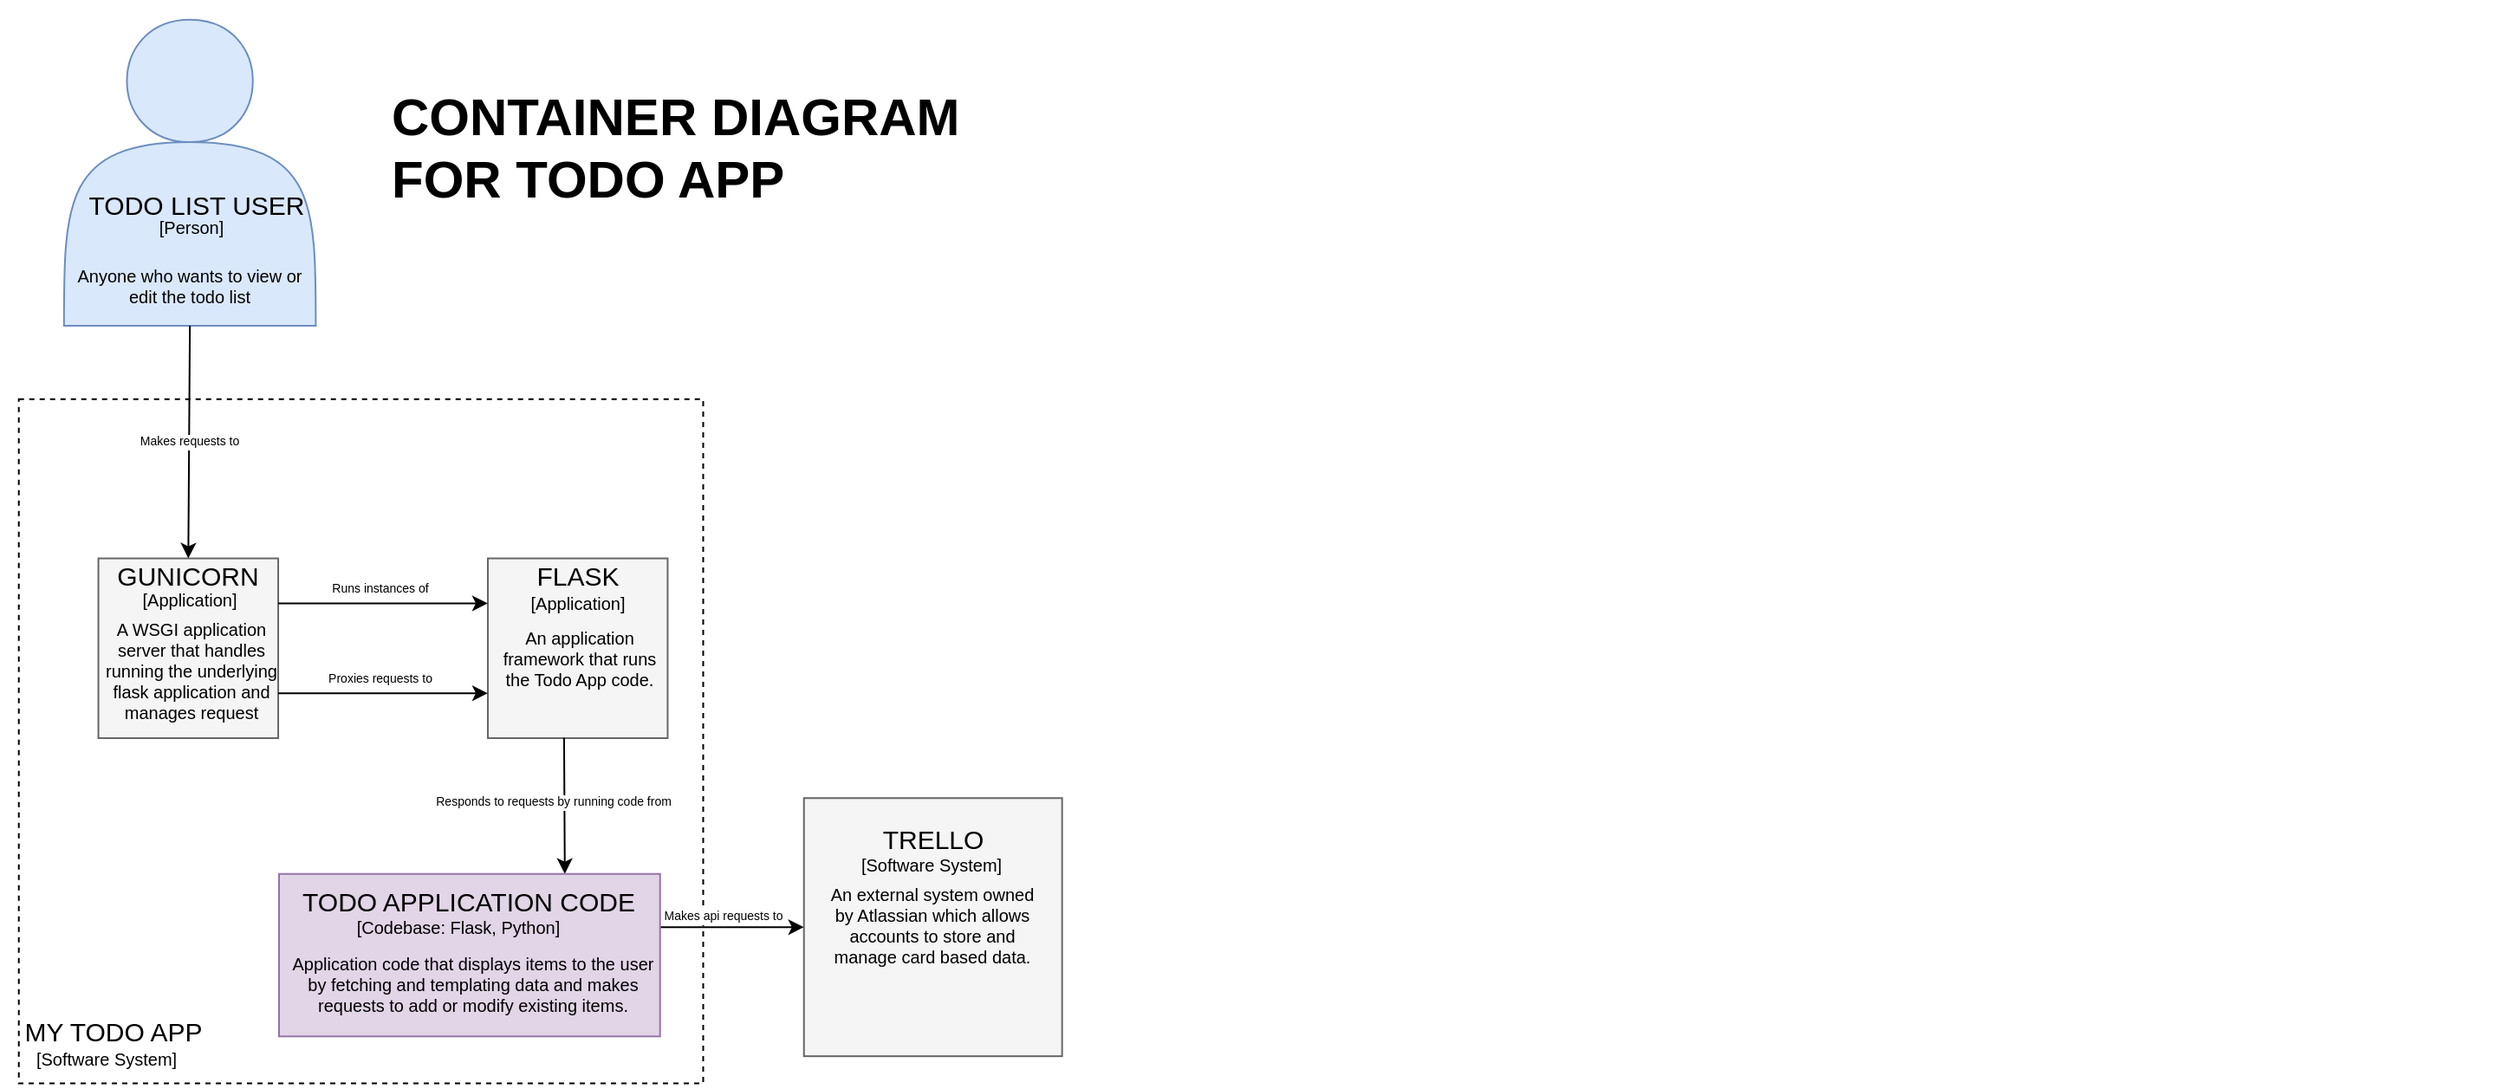 <mxfile version="17.4.1" type="device"><diagram id="0YzhBIgTmQGndCanrPw5" name="Page-1"><mxGraphModel dx="2048" dy="726" grid="1" gridSize="10" guides="1" tooltips="1" connect="1" arrows="1" fold="1" page="1" pageScale="1" pageWidth="827" pageHeight="1169" math="0" shadow="0"><root><mxCell id="0"/><mxCell id="1" parent="0"/><mxCell id="HrMMxPIVKTm0SZ65lbGv-67" value="" style="group" vertex="1" connectable="0" parent="1"><mxGeometry x="-70" y="80" width="760" height="590" as="geometry"/></mxCell><mxCell id="HrMMxPIVKTm0SZ65lbGv-5" value="" style="group;dashed=1;" vertex="1" connectable="0" parent="HrMMxPIVKTm0SZ65lbGv-67"><mxGeometry x="-670.13" y="233.407" width="656.893" height="356.593" as="geometry"/></mxCell><mxCell id="HrMMxPIVKTm0SZ65lbGv-22" value="" style="group" vertex="1" connectable="0" parent="HrMMxPIVKTm0SZ65lbGv-5"><mxGeometry x="-9.874" width="666.768" height="356.593" as="geometry"/></mxCell><mxCell id="HrMMxPIVKTm0SZ65lbGv-6" value="" style="whiteSpace=wrap;html=1;aspect=fixed;fontSize=10;dashed=1;" vertex="1" parent="HrMMxPIVKTm0SZ65lbGv-22"><mxGeometry x="9.87" y="-40" width="394.88" height="394.88" as="geometry"/></mxCell><mxCell id="HrMMxPIVKTm0SZ65lbGv-7" value="&lt;font style=&quot;font-size: 15px;&quot;&gt;MY TODO APP&lt;/font&gt;" style="text;html=1;align=center;verticalAlign=middle;resizable=0;points=[];autosize=1;strokeColor=none;fillColor=none;fontSize=15;" vertex="1" parent="HrMMxPIVKTm0SZ65lbGv-22"><mxGeometry x="4" y="314.14" width="120" height="20" as="geometry"/></mxCell><mxCell id="HrMMxPIVKTm0SZ65lbGv-8" value="[Software System]" style="text;html=1;align=center;verticalAlign=middle;resizable=0;points=[];autosize=1;strokeColor=none;fillColor=none;fontSize=10;" vertex="1" parent="HrMMxPIVKTm0SZ65lbGv-22"><mxGeometry x="9.867" y="330.661" width="100" height="20" as="geometry"/></mxCell><mxCell id="HrMMxPIVKTm0SZ65lbGv-38" value="" style="group" vertex="1" connectable="0" parent="HrMMxPIVKTm0SZ65lbGv-22"><mxGeometry x="280.498" y="51.862" width="126.667" height="103.742" as="geometry"/></mxCell><mxCell id="HrMMxPIVKTm0SZ65lbGv-34" value="" style="whiteSpace=wrap;html=1;aspect=fixed;fontSize=15;fillColor=#f5f5f5;fontColor=#333333;strokeColor=#666666;" vertex="1" parent="HrMMxPIVKTm0SZ65lbGv-38"><mxGeometry y="0.006" width="103.736" height="103.736" as="geometry"/></mxCell><mxCell id="HrMMxPIVKTm0SZ65lbGv-35" value="&lt;font style=&quot;font-size: 15px&quot;&gt;FLASK&lt;/font&gt;" style="text;html=1;align=center;verticalAlign=middle;resizable=0;points=[];autosize=1;strokeColor=none;fillColor=none;fontSize=10;" vertex="1" parent="HrMMxPIVKTm0SZ65lbGv-38"><mxGeometry x="21.668" width="60" height="20" as="geometry"/></mxCell><mxCell id="HrMMxPIVKTm0SZ65lbGv-36" value="&lt;font style=&quot;font-size: 10px&quot;&gt;[Application]&lt;/font&gt;" style="text;html=1;align=center;verticalAlign=middle;resizable=0;points=[];autosize=1;strokeColor=none;fillColor=none;fontSize=5;" vertex="1" parent="HrMMxPIVKTm0SZ65lbGv-38"><mxGeometry x="16.655" y="20.753" width="70" height="10" as="geometry"/></mxCell><mxCell id="HrMMxPIVKTm0SZ65lbGv-37" value="&lt;font style=&quot;font-size: 10px&quot;&gt;An application framework that runs the Todo App code.&lt;/font&gt;" style="text;html=1;strokeColor=none;fillColor=none;align=center;verticalAlign=top;whiteSpace=wrap;rounded=0;fontSize=5;" vertex="1" parent="HrMMxPIVKTm0SZ65lbGv-38"><mxGeometry x="1.61" y="33.75" width="103.13" height="61.15" as="geometry"/></mxCell><mxCell id="HrMMxPIVKTm0SZ65lbGv-39" value="" style="group" vertex="1" connectable="0" parent="HrMMxPIVKTm0SZ65lbGv-22"><mxGeometry x="55.791" y="51.862" width="126.667" height="103.742" as="geometry"/></mxCell><mxCell id="HrMMxPIVKTm0SZ65lbGv-24" value="" style="whiteSpace=wrap;html=1;aspect=fixed;fontSize=15;fillColor=#f5f5f5;fontColor=#333333;strokeColor=#666666;" vertex="1" parent="HrMMxPIVKTm0SZ65lbGv-39"><mxGeometry y="0.006" width="103.736" height="103.736" as="geometry"/></mxCell><mxCell id="HrMMxPIVKTm0SZ65lbGv-25" value="&lt;span style=&quot;font-size: 15px&quot;&gt;GUNICORN&lt;/span&gt;" style="text;html=1;align=center;verticalAlign=middle;resizable=0;points=[];autosize=1;strokeColor=none;fillColor=none;fontSize=10;" vertex="1" parent="HrMMxPIVKTm0SZ65lbGv-39"><mxGeometry x="1.655" y="0.01" width="100" height="20" as="geometry"/></mxCell><mxCell id="HrMMxPIVKTm0SZ65lbGv-27" value="&lt;font style=&quot;font-size: 10px&quot;&gt;[Application]&lt;/font&gt;" style="text;html=1;align=center;verticalAlign=middle;resizable=0;points=[];autosize=1;strokeColor=none;fillColor=none;fontSize=5;" vertex="1" parent="HrMMxPIVKTm0SZ65lbGv-39"><mxGeometry x="16.865" y="19.123" width="70" height="10" as="geometry"/></mxCell><mxCell id="HrMMxPIVKTm0SZ65lbGv-28" value="A WSGI application server that handles running the underlying flask application and manages request" style="text;html=1;strokeColor=none;fillColor=none;align=center;verticalAlign=top;whiteSpace=wrap;rounded=0;fontSize=10;" vertex="1" parent="HrMMxPIVKTm0SZ65lbGv-39"><mxGeometry x="-4.661" y="29.127" width="116.787" height="70.022" as="geometry"/></mxCell><mxCell id="HrMMxPIVKTm0SZ65lbGv-56" value="" style="endArrow=classic;html=1;rounded=0;fontSize=7;fontColor=none;exitX=1;exitY=0.25;exitDx=0;exitDy=0;entryX=0;entryY=0.25;entryDx=0;entryDy=0;" edge="1" parent="HrMMxPIVKTm0SZ65lbGv-22" source="HrMMxPIVKTm0SZ65lbGv-24" target="HrMMxPIVKTm0SZ65lbGv-34"><mxGeometry relative="1" as="geometry"><mxPoint x="182.458" y="66.132" as="sourcePoint"/><mxPoint x="280.498" y="64.835" as="targetPoint"/></mxGeometry></mxCell><mxCell id="HrMMxPIVKTm0SZ65lbGv-57" value="Runs instances of" style="edgeLabel;resizable=0;html=1;align=center;verticalAlign=middle;fontSize=7;fontColor=none;" connectable="0" vertex="1" parent="HrMMxPIVKTm0SZ65lbGv-56"><mxGeometry relative="1" as="geometry"><mxPoint x="-2" y="-8" as="offset"/></mxGeometry></mxCell><mxCell id="HrMMxPIVKTm0SZ65lbGv-59" value="" style="endArrow=classic;html=1;rounded=0;fontSize=7;fontColor=none;exitX=1;exitY=0.75;exitDx=0;exitDy=0;entryX=0;entryY=0.75;entryDx=0;entryDy=0;" edge="1" parent="HrMMxPIVKTm0SZ65lbGv-22" source="HrMMxPIVKTm0SZ65lbGv-24" target="HrMMxPIVKTm0SZ65lbGv-34"><mxGeometry width="50" height="50" relative="1" as="geometry"><mxPoint x="247.374" y="181.538" as="sourcePoint"/><mxPoint x="326.541" y="116.703" as="targetPoint"/></mxGeometry></mxCell><mxCell id="HrMMxPIVKTm0SZ65lbGv-60" value="Proxies requests to" style="edgeLabel;resizable=0;html=1;align=center;verticalAlign=middle;fontSize=7;fontColor=none;" connectable="0" vertex="1" parent="HrMMxPIVKTm0SZ65lbGv-22"><mxGeometry x="217.878" y="123.593" as="geometry"><mxPoint y="-2" as="offset"/></mxGeometry></mxCell><mxCell id="HrMMxPIVKTm0SZ65lbGv-62" value="" style="endArrow=classic;html=1;rounded=0;fontSize=7;fontColor=none;exitX=0.424;exitY=0.997;exitDx=0;exitDy=0;entryX=0.75;entryY=0;entryDx=0;entryDy=0;exitPerimeter=0;" edge="1" parent="HrMMxPIVKTm0SZ65lbGv-22" source="HrMMxPIVKTm0SZ65lbGv-34" target="HrMMxPIVKTm0SZ65lbGv-71"><mxGeometry relative="1" as="geometry"><mxPoint x="136.541" y="142.637" as="sourcePoint"/><mxPoint x="421.541" y="213.956" as="targetPoint"/></mxGeometry></mxCell><mxCell id="HrMMxPIVKTm0SZ65lbGv-63" value="Responds to requests by running code from&amp;nbsp;" style="edgeLabel;resizable=0;html=1;align=center;verticalAlign=middle;fontSize=7;fontColor=none;" connectable="0" vertex="1" parent="HrMMxPIVKTm0SZ65lbGv-62"><mxGeometry relative="1" as="geometry"><mxPoint x="-6" y="-2" as="offset"/></mxGeometry></mxCell><mxCell id="HrMMxPIVKTm0SZ65lbGv-10" value="" style="group;labelPosition=center;verticalLabelPosition=middle;align=center;verticalAlign=middle;horizontal=0;" vertex="1" connectable="0" parent="HrMMxPIVKTm0SZ65lbGv-22"><mxGeometry x="462.874" y="203.176" width="181.893" height="136.154" as="geometry"/></mxCell><mxCell id="HrMMxPIVKTm0SZ65lbGv-11" value="" style="whiteSpace=wrap;html=1;aspect=fixed;fontSize=10;strokeColor=#666666;fillColor=#f5f5f5;fontColor=#333333;" vertex="1" parent="HrMMxPIVKTm0SZ65lbGv-10"><mxGeometry y="-12.967" width="148.965" height="148.965" as="geometry"/></mxCell><mxCell id="HrMMxPIVKTm0SZ65lbGv-12" value="&lt;font style=&quot;font-size: 15px&quot;&gt;TRELLO&lt;/font&gt;" style="text;html=1;align=center;verticalAlign=middle;resizable=0;points=[];autosize=1;strokeColor=none;fillColor=none;fontSize=10;" vertex="1" parent="HrMMxPIVKTm0SZ65lbGv-10"><mxGeometry x="38.999" y="-0.005" width="70" height="20" as="geometry"/></mxCell><mxCell id="HrMMxPIVKTm0SZ65lbGv-13" value="&lt;font style=&quot;font-size: 10px&quot;&gt;[Software System]&lt;/font&gt;" style="text;html=1;align=center;verticalAlign=middle;resizable=0;points=[];autosize=1;strokeColor=none;fillColor=none;fontSize=5;" vertex="1" parent="HrMMxPIVKTm0SZ65lbGv-10"><mxGeometry x="23.534" y="20.659" width="100" height="10" as="geometry"/></mxCell><mxCell id="HrMMxPIVKTm0SZ65lbGv-14" value="&lt;font style=&quot;font-size: 10px&quot;&gt;An external system owned by Atlassian which allows accounts to store and manage card based data.&lt;/font&gt;" style="text;html=1;strokeColor=none;fillColor=none;align=center;verticalAlign=top;whiteSpace=wrap;rounded=0;fontSize=5;" vertex="1" parent="HrMMxPIVKTm0SZ65lbGv-10"><mxGeometry x="9.48" y="30.66" width="130" height="70.37" as="geometry"/></mxCell><mxCell id="HrMMxPIVKTm0SZ65lbGv-65" value="" style="endArrow=classic;html=1;rounded=0;fontSize=7;fontColor=none;exitX=1;exitY=0.5;exitDx=0;exitDy=0;entryX=0;entryY=0.5;entryDx=0;entryDy=0;" edge="1" parent="HrMMxPIVKTm0SZ65lbGv-22" target="HrMMxPIVKTm0SZ65lbGv-11"><mxGeometry relative="1" as="geometry"><mxPoint x="251.63" y="264.785" as="sourcePoint"/><mxPoint x="469.041" y="181.538" as="targetPoint"/></mxGeometry></mxCell><mxCell id="HrMMxPIVKTm0SZ65lbGv-66" value="Makes api requests to" style="edgeLabel;resizable=0;html=1;align=center;verticalAlign=middle;fontSize=7;fontColor=none;" connectable="0" vertex="1" parent="HrMMxPIVKTm0SZ65lbGv-65"><mxGeometry relative="1" as="geometry"><mxPoint x="59" y="-6" as="offset"/></mxGeometry></mxCell><mxCell id="HrMMxPIVKTm0SZ65lbGv-33" value="" style="group;verticalAlign=top;" vertex="1" connectable="0" parent="HrMMxPIVKTm0SZ65lbGv-22"><mxGeometry x="220" y="213.96" width="224.79" height="125.813" as="geometry"/></mxCell><mxCell id="HrMMxPIVKTm0SZ65lbGv-71" value="" style="rounded=0;whiteSpace=wrap;html=1;fontSize=10;fillColor=#e1d5e7;strokeColor=#9673a6;" vertex="1" parent="HrMMxPIVKTm0SZ65lbGv-33"><mxGeometry x="-60" y="20" width="219.87" height="93.78" as="geometry"/></mxCell><mxCell id="HrMMxPIVKTm0SZ65lbGv-30" value="&lt;font style=&quot;font-size: 15px&quot;&gt;TODO APPLICATION CODE&lt;/font&gt;" style="text;html=1;align=center;verticalAlign=middle;resizable=0;points=[];autosize=1;strokeColor=none;fillColor=none;fontSize=10;" vertex="1" parent="HrMMxPIVKTm0SZ65lbGv-33"><mxGeometry x="-56.116" y="26.05" width="210" height="20" as="geometry"/></mxCell><mxCell id="HrMMxPIVKTm0SZ65lbGv-31" value="&lt;font style=&quot;font-size: 10px&quot;&gt;[Codebase: Flask, Python]&lt;/font&gt;" style="text;html=1;align=center;verticalAlign=middle;resizable=0;points=[];autosize=1;strokeColor=none;fillColor=none;fontSize=5;" vertex="1" parent="HrMMxPIVKTm0SZ65lbGv-33"><mxGeometry x="-22.123" y="46.045" width="130" height="10" as="geometry"/></mxCell><mxCell id="HrMMxPIVKTm0SZ65lbGv-32" value="&lt;font style=&quot;font-size: 10px&quot;&gt;Application code that displays items to the user by fetching and templating data and makes requests to add or modify existing items.&lt;/font&gt;" style="text;html=1;strokeColor=none;fillColor=none;align=center;verticalAlign=top;whiteSpace=wrap;rounded=0;fontSize=5;" vertex="1" parent="HrMMxPIVKTm0SZ65lbGv-33"><mxGeometry x="-55.186" y="60.043" width="214.13" height="78.77" as="geometry"/></mxCell><mxCell id="HrMMxPIVKTm0SZ65lbGv-15" value="" style="group;fontSize=5;" vertex="1" connectable="0" parent="HrMMxPIVKTm0SZ65lbGv-67"><mxGeometry x="-584.797" y="-36.59" width="237.5" height="186.6" as="geometry"/></mxCell><mxCell id="HrMMxPIVKTm0SZ65lbGv-16" value="" style="shape=actor;whiteSpace=wrap;html=1;fillColor=#dae8fc;strokeColor=#6c8ebf;" vertex="1" parent="HrMMxPIVKTm0SZ65lbGv-15"><mxGeometry x="-59.29" y="11" width="145.29" height="176.6" as="geometry"/></mxCell><mxCell id="HrMMxPIVKTm0SZ65lbGv-19" value="&lt;font style=&quot;font-size: 10px;&quot;&gt;Anyone who wants to view or edit the todo list&lt;/font&gt;" style="text;html=1;strokeColor=none;fillColor=none;align=center;verticalAlign=middle;whiteSpace=wrap;rounded=0;fontSize=10;" vertex="1" parent="HrMMxPIVKTm0SZ65lbGv-15"><mxGeometry x="-61.372" y="148.842" width="149.447" height="32.418" as="geometry"/></mxCell><mxCell id="HrMMxPIVKTm0SZ65lbGv-18" value="[Person]" style="text;html=1;align=center;verticalAlign=middle;resizable=0;points=[];autosize=1;strokeColor=none;fillColor=none;fontSize=10;" vertex="1" parent="HrMMxPIVKTm0SZ65lbGv-15"><mxGeometry x="-11.643" y="121.001" width="50" height="20" as="geometry"/></mxCell><mxCell id="HrMMxPIVKTm0SZ65lbGv-17" value="&lt;font style=&quot;font-size: 15px;&quot;&gt;TODO LIST USER&lt;/font&gt;" style="text;html=1;align=center;verticalAlign=middle;resizable=0;points=[];autosize=1;strokeColor=none;fillColor=none;fontSize=15;" vertex="1" parent="HrMMxPIVKTm0SZ65lbGv-15"><mxGeometry x="-53.645" y="107.997" width="140" height="20" as="geometry"/></mxCell><mxCell id="HrMMxPIVKTm0SZ65lbGv-20" value="&lt;h1&gt;CONTAINER DIAGRAM FOR TODO APP&lt;/h1&gt;" style="text;html=1;strokeColor=none;fillColor=none;spacing=5;spacingTop=-20;whiteSpace=wrap;overflow=hidden;rounded=0;fontSize=15;" vertex="1" parent="HrMMxPIVKTm0SZ65lbGv-67"><mxGeometry x="-460.13" y="3.41" width="360" height="155.6" as="geometry"/></mxCell><mxCell id="HrMMxPIVKTm0SZ65lbGv-47" value="" style="endArrow=classic;html=1;rounded=0;fontSize=7;fontColor=none;exitX=0.5;exitY=1;exitDx=0;exitDy=0;entryX=0.5;entryY=0;entryDx=0;entryDy=0;" edge="1" parent="HrMMxPIVKTm0SZ65lbGv-67" source="HrMMxPIVKTm0SZ65lbGv-16" target="HrMMxPIVKTm0SZ65lbGv-24"><mxGeometry relative="1" as="geometry"><mxPoint x="-499.297" y="131.981" as="sourcePoint"/><mxPoint x="-700.13" y="193.41" as="targetPoint"/></mxGeometry></mxCell><mxCell id="HrMMxPIVKTm0SZ65lbGv-48" value="Makes requests to" style="edgeLabel;resizable=0;html=1;align=center;verticalAlign=middle;fontSize=7;fontColor=none;" connectable="0" vertex="1" parent="HrMMxPIVKTm0SZ65lbGv-47"><mxGeometry relative="1" as="geometry"/></mxCell></root></mxGraphModel></diagram></mxfile>